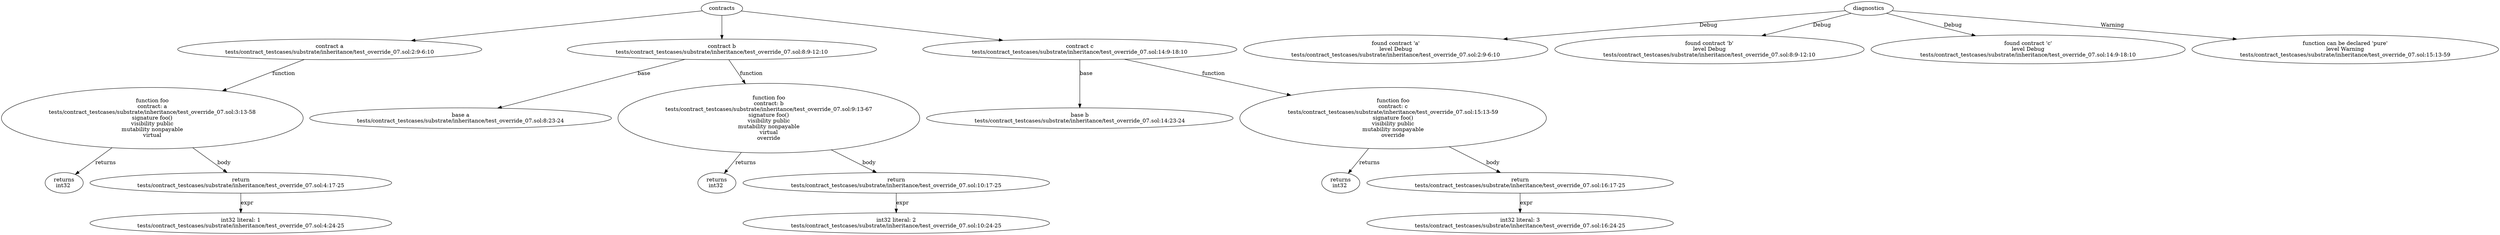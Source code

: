 strict digraph "tests/contract_testcases/substrate/inheritance/test_override_07.sol" {
	contract [label="contract a\ntests/contract_testcases/substrate/inheritance/test_override_07.sol:2:9-6:10"]
	foo [label="function foo\ncontract: a\ntests/contract_testcases/substrate/inheritance/test_override_07.sol:3:13-58\nsignature foo()\nvisibility public\nmutability nonpayable\nvirtual"]
	returns [label="returns\nint32 "]
	return [label="return\ntests/contract_testcases/substrate/inheritance/test_override_07.sol:4:17-25"]
	number_literal [label="int32 literal: 1\ntests/contract_testcases/substrate/inheritance/test_override_07.sol:4:24-25"]
	contract_6 [label="contract b\ntests/contract_testcases/substrate/inheritance/test_override_07.sol:8:9-12:10"]
	base [label="base a\ntests/contract_testcases/substrate/inheritance/test_override_07.sol:8:23-24"]
	foo_8 [label="function foo\ncontract: b\ntests/contract_testcases/substrate/inheritance/test_override_07.sol:9:13-67\nsignature foo()\nvisibility public\nmutability nonpayable\nvirtual\noverride"]
	returns_9 [label="returns\nint32 "]
	return_10 [label="return\ntests/contract_testcases/substrate/inheritance/test_override_07.sol:10:17-25"]
	number_literal_11 [label="int32 literal: 2\ntests/contract_testcases/substrate/inheritance/test_override_07.sol:10:24-25"]
	contract_12 [label="contract c\ntests/contract_testcases/substrate/inheritance/test_override_07.sol:14:9-18:10"]
	base_13 [label="base b\ntests/contract_testcases/substrate/inheritance/test_override_07.sol:14:23-24"]
	foo_14 [label="function foo\ncontract: c\ntests/contract_testcases/substrate/inheritance/test_override_07.sol:15:13-59\nsignature foo()\nvisibility public\nmutability nonpayable\noverride"]
	returns_15 [label="returns\nint32 "]
	return_16 [label="return\ntests/contract_testcases/substrate/inheritance/test_override_07.sol:16:17-25"]
	number_literal_17 [label="int32 literal: 3\ntests/contract_testcases/substrate/inheritance/test_override_07.sol:16:24-25"]
	diagnostic [label="found contract 'a'\nlevel Debug\ntests/contract_testcases/substrate/inheritance/test_override_07.sol:2:9-6:10"]
	diagnostic_20 [label="found contract 'b'\nlevel Debug\ntests/contract_testcases/substrate/inheritance/test_override_07.sol:8:9-12:10"]
	diagnostic_21 [label="found contract 'c'\nlevel Debug\ntests/contract_testcases/substrate/inheritance/test_override_07.sol:14:9-18:10"]
	diagnostic_22 [label="function can be declared 'pure'\nlevel Warning\ntests/contract_testcases/substrate/inheritance/test_override_07.sol:15:13-59"]
	contracts -> contract
	contract -> foo [label="function"]
	foo -> returns [label="returns"]
	foo -> return [label="body"]
	return -> number_literal [label="expr"]
	contracts -> contract_6
	contract_6 -> base [label="base"]
	contract_6 -> foo_8 [label="function"]
	foo_8 -> returns_9 [label="returns"]
	foo_8 -> return_10 [label="body"]
	return_10 -> number_literal_11 [label="expr"]
	contracts -> contract_12
	contract_12 -> base_13 [label="base"]
	contract_12 -> foo_14 [label="function"]
	foo_14 -> returns_15 [label="returns"]
	foo_14 -> return_16 [label="body"]
	return_16 -> number_literal_17 [label="expr"]
	diagnostics -> diagnostic [label="Debug"]
	diagnostics -> diagnostic_20 [label="Debug"]
	diagnostics -> diagnostic_21 [label="Debug"]
	diagnostics -> diagnostic_22 [label="Warning"]
}
